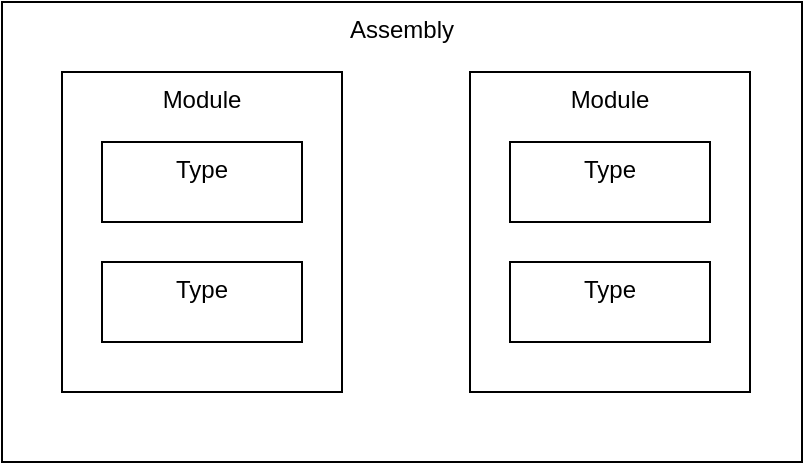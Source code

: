 <mxfile version="20.8.17" type="device"><diagram name="Page-1" id="LhwM4bCT2BOTberiCWgI"><mxGraphModel dx="1050" dy="566" grid="1" gridSize="10" guides="1" tooltips="1" connect="1" arrows="1" fold="1" page="1" pageScale="1" pageWidth="827" pageHeight="1169" math="0" shadow="0"><root><mxCell id="0"/><mxCell id="1" parent="0"/><mxCell id="DakvY6bq3iULD1XB5ty9-1" value="Assembly" style="whiteSpace=wrap;html=1;align=center;horizontal=1;verticalAlign=top;" vertex="1" parent="1"><mxGeometry x="110" y="100" width="400" height="230" as="geometry"/></mxCell><mxCell id="DakvY6bq3iULD1XB5ty9-3" value="Module" style="whiteSpace=wrap;html=1;align=center;horizontal=1;verticalAlign=top;" vertex="1" parent="1"><mxGeometry x="140" y="135" width="140" height="160" as="geometry"/></mxCell><mxCell id="DakvY6bq3iULD1XB5ty9-5" value="Type" style="whiteSpace=wrap;html=1;align=center;horizontal=1;verticalAlign=top;" vertex="1" parent="1"><mxGeometry x="160" y="170" width="100" height="40" as="geometry"/></mxCell><mxCell id="DakvY6bq3iULD1XB5ty9-6" value="Type" style="whiteSpace=wrap;html=1;align=center;horizontal=1;verticalAlign=top;" vertex="1" parent="1"><mxGeometry x="160" y="230" width="100" height="40" as="geometry"/></mxCell><mxCell id="DakvY6bq3iULD1XB5ty9-7" value="Module" style="whiteSpace=wrap;html=1;align=center;horizontal=1;verticalAlign=top;" vertex="1" parent="1"><mxGeometry x="344" y="135" width="140" height="160" as="geometry"/></mxCell><mxCell id="DakvY6bq3iULD1XB5ty9-8" value="Type" style="whiteSpace=wrap;html=1;align=center;horizontal=1;verticalAlign=top;" vertex="1" parent="1"><mxGeometry x="364" y="170" width="100" height="40" as="geometry"/></mxCell><mxCell id="DakvY6bq3iULD1XB5ty9-9" value="Type" style="whiteSpace=wrap;html=1;align=center;horizontal=1;verticalAlign=top;" vertex="1" parent="1"><mxGeometry x="364" y="230" width="100" height="40" as="geometry"/></mxCell></root></mxGraphModel></diagram></mxfile>